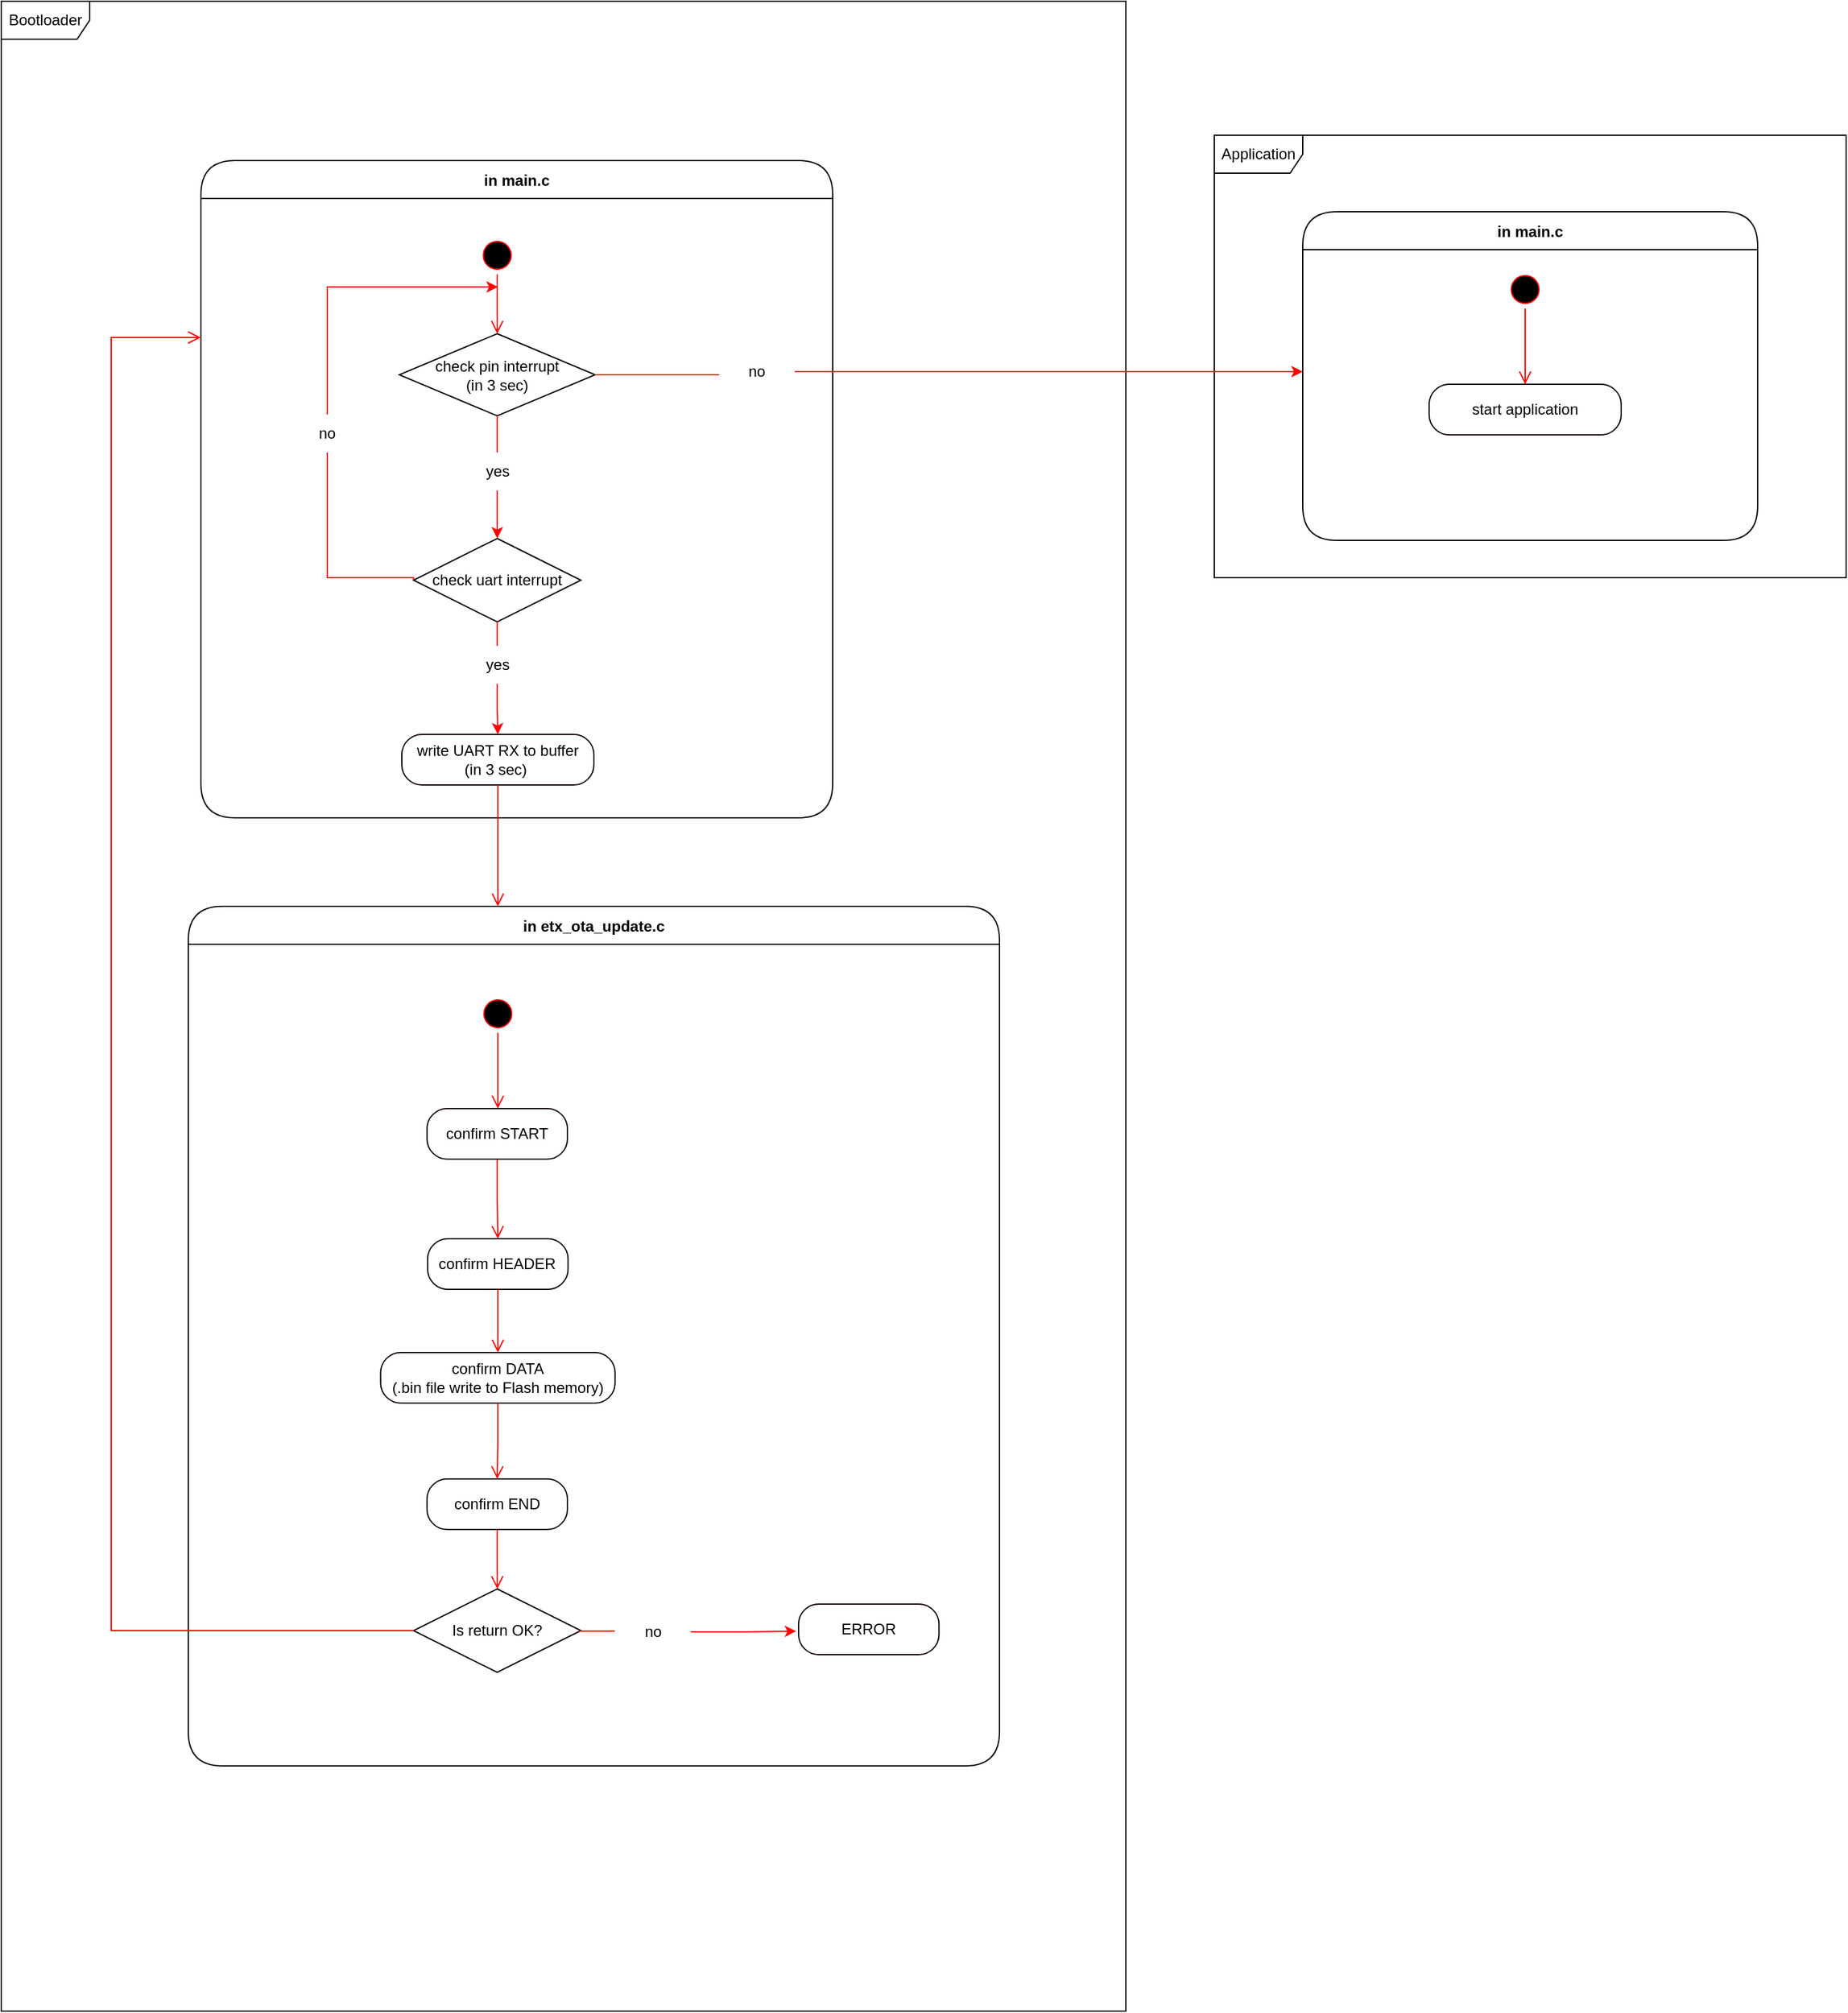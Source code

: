 <mxfile version="20.5.3" type="github">
  <diagram name="Page-1" id="58cdce13-f638-feb5-8d6f-7d28b1aa9fa0">
    <mxGraphModel dx="3460" dy="1930" grid="1" gridSize="10" guides="1" tooltips="1" connect="1" arrows="1" fold="1" page="1" pageScale="1" pageWidth="1100" pageHeight="850" background="none" math="0" shadow="0">
      <root>
        <mxCell id="0" />
        <mxCell id="1" parent="0" />
        <mxCell id="OMEoa2EQvLNQlHsPpFCV-2" value="Application" style="shape=umlFrame;whiteSpace=wrap;html=1;width=70;height=30;" vertex="1" parent="1">
          <mxGeometry x="1040" y="236" width="500" height="350" as="geometry" />
        </mxCell>
        <mxCell id="OMEoa2EQvLNQlHsPpFCV-1" value="Bootloader" style="shape=umlFrame;whiteSpace=wrap;html=1;width=70;height=30;" vertex="1" parent="1">
          <mxGeometry x="80" y="130" width="890" height="1590" as="geometry" />
        </mxCell>
        <mxCell id="OMEoa2EQvLNQlHsPpFCV-34" value="in main.c" style="swimlane;fontStyle=1;align=center;verticalAlign=middle;childLayout=stackLayout;horizontal=1;startSize=30;horizontalStack=0;resizeParent=0;resizeLast=1;container=0;fontColor=#000000;collapsible=0;rounded=1;arcSize=30;strokeColor=#030000;fillColor=#FFFFFF;swimlaneFillColor=#FFFFFF;dropTarget=0;" vertex="1" parent="1">
          <mxGeometry x="238" y="256" width="500" height="520" as="geometry" />
        </mxCell>
        <mxCell id="OMEoa2EQvLNQlHsPpFCV-3" value="" style="ellipse;html=1;shape=startState;fillColor=#000000;strokeColor=#ff0000;" vertex="1" parent="1">
          <mxGeometry x="457.5" y="316" width="30" height="30" as="geometry" />
        </mxCell>
        <mxCell id="OMEoa2EQvLNQlHsPpFCV-4" value="" style="edgeStyle=orthogonalEdgeStyle;html=1;verticalAlign=bottom;endArrow=open;endSize=8;strokeColor=#FF0000;rounded=0;entryX=0.5;entryY=0;entryDx=0;entryDy=0;" edge="1" source="OMEoa2EQvLNQlHsPpFCV-3" parent="1" target="OMEoa2EQvLNQlHsPpFCV-5">
          <mxGeometry relative="1" as="geometry">
            <mxPoint x="472.5" y="406" as="targetPoint" />
          </mxGeometry>
        </mxCell>
        <mxCell id="OMEoa2EQvLNQlHsPpFCV-11" style="edgeStyle=orthogonalEdgeStyle;rounded=0;orthogonalLoop=1;jettySize=auto;html=1;exitX=0.5;exitY=1;exitDx=0;exitDy=0;entryX=0.5;entryY=0;entryDx=0;entryDy=0;strokeColor=#FF0000;startArrow=none;" edge="1" parent="1" source="OMEoa2EQvLNQlHsPpFCV-14" target="OMEoa2EQvLNQlHsPpFCV-10">
          <mxGeometry relative="1" as="geometry" />
        </mxCell>
        <mxCell id="OMEoa2EQvLNQlHsPpFCV-5" value="check pin interrupt &lt;br&gt;(in 3 sec)" style="rhombus;whiteSpace=wrap;html=1;" vertex="1" parent="1">
          <mxGeometry x="395" y="393" width="155" height="65" as="geometry" />
        </mxCell>
        <mxCell id="OMEoa2EQvLNQlHsPpFCV-10" value="check uart interrupt" style="rhombus;whiteSpace=wrap;html=1;" vertex="1" parent="1">
          <mxGeometry x="406.25" y="555" width="132.5" height="66" as="geometry" />
        </mxCell>
        <mxCell id="OMEoa2EQvLNQlHsPpFCV-14" value="yes" style="text;html=1;strokeColor=none;fillColor=none;align=center;verticalAlign=middle;whiteSpace=wrap;rounded=0;" vertex="1" parent="1">
          <mxGeometry x="442.5" y="487" width="60" height="30" as="geometry" />
        </mxCell>
        <mxCell id="OMEoa2EQvLNQlHsPpFCV-15" value="" style="edgeStyle=orthogonalEdgeStyle;rounded=0;orthogonalLoop=1;jettySize=auto;html=1;exitX=0.5;exitY=1;exitDx=0;exitDy=0;entryX=0.5;entryY=0;entryDx=0;entryDy=0;strokeColor=#FF0000;endArrow=none;" edge="1" parent="1" source="OMEoa2EQvLNQlHsPpFCV-5" target="OMEoa2EQvLNQlHsPpFCV-14">
          <mxGeometry relative="1" as="geometry">
            <mxPoint x="472.5" y="440" as="sourcePoint" />
            <mxPoint x="472.5" y="569" as="targetPoint" />
          </mxGeometry>
        </mxCell>
        <mxCell id="OMEoa2EQvLNQlHsPpFCV-16" value="write UART RX to buffer&lt;br&gt;(in 3 sec)&amp;nbsp;" style="rounded=1;whiteSpace=wrap;html=1;arcSize=40;fontColor=#000000;fillColor=#FFFFFF;strokeColor=#120000;" vertex="1" parent="1">
          <mxGeometry x="397" y="710" width="152" height="40" as="geometry" />
        </mxCell>
        <mxCell id="OMEoa2EQvLNQlHsPpFCV-17" value="" style="edgeStyle=orthogonalEdgeStyle;html=1;verticalAlign=bottom;endArrow=open;endSize=8;strokeColor=#ff0000;rounded=0;" edge="1" source="OMEoa2EQvLNQlHsPpFCV-16" parent="1">
          <mxGeometry relative="1" as="geometry">
            <mxPoint x="473" y="846" as="targetPoint" />
            <Array as="points">
              <mxPoint x="473" y="816" />
              <mxPoint x="473" y="816" />
            </Array>
          </mxGeometry>
        </mxCell>
        <mxCell id="OMEoa2EQvLNQlHsPpFCV-18" style="edgeStyle=orthogonalEdgeStyle;rounded=0;orthogonalLoop=1;jettySize=auto;html=1;exitX=0.5;exitY=1;exitDx=0;exitDy=0;entryX=0.5;entryY=0;entryDx=0;entryDy=0;strokeColor=#FF0000;startArrow=none;" edge="1" parent="1" source="OMEoa2EQvLNQlHsPpFCV-19" target="OMEoa2EQvLNQlHsPpFCV-16">
          <mxGeometry relative="1" as="geometry">
            <mxPoint x="472.5" y="708" as="targetPoint" />
          </mxGeometry>
        </mxCell>
        <mxCell id="OMEoa2EQvLNQlHsPpFCV-19" value="yes" style="text;html=1;strokeColor=none;fillColor=none;align=center;verticalAlign=middle;whiteSpace=wrap;rounded=0;" vertex="1" parent="1">
          <mxGeometry x="442.5" y="640" width="60" height="30" as="geometry" />
        </mxCell>
        <mxCell id="OMEoa2EQvLNQlHsPpFCV-20" value="" style="edgeStyle=orthogonalEdgeStyle;rounded=0;orthogonalLoop=1;jettySize=auto;html=1;exitX=0.5;exitY=1;exitDx=0;exitDy=0;entryX=0.5;entryY=0;entryDx=0;entryDy=0;strokeColor=#FF0000;endArrow=none;" edge="1" parent="1" target="OMEoa2EQvLNQlHsPpFCV-19">
          <mxGeometry relative="1" as="geometry">
            <mxPoint x="472.5" y="621" as="sourcePoint" />
            <mxPoint x="472.5" y="732" as="targetPoint" />
          </mxGeometry>
        </mxCell>
        <mxCell id="OMEoa2EQvLNQlHsPpFCV-25" style="edgeStyle=orthogonalEdgeStyle;rounded=0;orthogonalLoop=1;jettySize=auto;html=1;strokeColor=#FF0000;startArrow=none;" edge="1" parent="1" source="OMEoa2EQvLNQlHsPpFCV-26">
          <mxGeometry relative="1" as="geometry">
            <mxPoint x="532.5" y="585.5" as="sourcePoint" />
            <mxPoint x="473" y="356" as="targetPoint" />
            <Array as="points">
              <mxPoint x="338" y="356" />
            </Array>
          </mxGeometry>
        </mxCell>
        <mxCell id="OMEoa2EQvLNQlHsPpFCV-26" value="no" style="text;html=1;strokeColor=none;fillColor=none;align=center;verticalAlign=middle;whiteSpace=wrap;rounded=0;" vertex="1" parent="1">
          <mxGeometry x="308" y="457" width="60" height="30" as="geometry" />
        </mxCell>
        <mxCell id="OMEoa2EQvLNQlHsPpFCV-29" value="" style="edgeStyle=orthogonalEdgeStyle;rounded=0;orthogonalLoop=1;jettySize=auto;html=1;strokeColor=#FF0000;endArrow=none;entryX=0.5;entryY=1;entryDx=0;entryDy=0;exitX=0;exitY=0.5;exitDx=0;exitDy=0;" edge="1" parent="1" source="OMEoa2EQvLNQlHsPpFCV-10" target="OMEoa2EQvLNQlHsPpFCV-26">
          <mxGeometry relative="1" as="geometry">
            <mxPoint x="534.792" y="586.029" as="sourcePoint" />
            <mxPoint x="473" y="356" as="targetPoint" />
            <Array as="points">
              <mxPoint x="406" y="586" />
              <mxPoint x="338" y="586" />
            </Array>
          </mxGeometry>
        </mxCell>
        <mxCell id="OMEoa2EQvLNQlHsPpFCV-30" style="edgeStyle=orthogonalEdgeStyle;rounded=0;orthogonalLoop=1;jettySize=auto;html=1;strokeColor=#FF0000;startArrow=none;" edge="1" parent="1" source="OMEoa2EQvLNQlHsPpFCV-31">
          <mxGeometry relative="1" as="geometry">
            <mxPoint x="542.5" y="595.5" as="sourcePoint" />
            <mxPoint x="1110" y="423" as="targetPoint" />
            <Array as="points">
              <mxPoint x="1080" y="423" />
              <mxPoint x="1080" y="423" />
            </Array>
          </mxGeometry>
        </mxCell>
        <mxCell id="OMEoa2EQvLNQlHsPpFCV-31" value="no" style="text;html=1;strokeColor=none;fillColor=none;align=center;verticalAlign=middle;whiteSpace=wrap;rounded=0;" vertex="1" parent="1">
          <mxGeometry x="648" y="408" width="60" height="30" as="geometry" />
        </mxCell>
        <mxCell id="OMEoa2EQvLNQlHsPpFCV-32" value="" style="edgeStyle=orthogonalEdgeStyle;rounded=0;orthogonalLoop=1;jettySize=auto;html=1;strokeColor=#FF0000;endArrow=none;exitX=1;exitY=0.5;exitDx=0;exitDy=0;" edge="1" parent="1" target="OMEoa2EQvLNQlHsPpFCV-31" source="OMEoa2EQvLNQlHsPpFCV-5">
          <mxGeometry relative="1" as="geometry">
            <mxPoint x="544.735" y="596.0" as="sourcePoint" />
            <mxPoint x="483" y="366" as="targetPoint" />
            <Array as="points">
              <mxPoint x="618" y="426" />
              <mxPoint x="618" y="426" />
            </Array>
          </mxGeometry>
        </mxCell>
        <mxCell id="OMEoa2EQvLNQlHsPpFCV-37" value="in etx_ota_update.c" style="swimlane;fontStyle=1;align=center;verticalAlign=middle;childLayout=stackLayout;horizontal=1;startSize=30;horizontalStack=0;resizeParent=0;resizeLast=1;container=0;fontColor=#000000;collapsible=0;rounded=1;arcSize=30;strokeColor=#030000;fillColor=#FFFFFF;swimlaneFillColor=#FFFFFF;dropTarget=0;" vertex="1" parent="1">
          <mxGeometry x="228" y="846" width="642" height="680" as="geometry" />
        </mxCell>
        <mxCell id="OMEoa2EQvLNQlHsPpFCV-38" value="" style="ellipse;html=1;shape=startState;fillColor=#000000;strokeColor=#ff0000;" vertex="1" parent="1">
          <mxGeometry x="458" y="916" width="30" height="30" as="geometry" />
        </mxCell>
        <mxCell id="OMEoa2EQvLNQlHsPpFCV-39" value="" style="edgeStyle=orthogonalEdgeStyle;html=1;verticalAlign=bottom;endArrow=open;endSize=8;strokeColor=#ff0000;rounded=0;" edge="1" source="OMEoa2EQvLNQlHsPpFCV-38" parent="1">
          <mxGeometry relative="1" as="geometry">
            <mxPoint x="473" y="1006" as="targetPoint" />
          </mxGeometry>
        </mxCell>
        <mxCell id="OMEoa2EQvLNQlHsPpFCV-40" value="in main.c" style="swimlane;fontStyle=1;align=center;verticalAlign=middle;childLayout=stackLayout;horizontal=1;startSize=30;horizontalStack=0;resizeParent=0;resizeLast=1;container=0;fontColor=#000000;collapsible=0;rounded=1;arcSize=30;strokeColor=#030000;fillColor=#FFFFFF;swimlaneFillColor=#FFFFFF;dropTarget=0;" vertex="1" parent="1">
          <mxGeometry x="1110" y="296.5" width="360" height="260" as="geometry" />
        </mxCell>
        <mxCell id="OMEoa2EQvLNQlHsPpFCV-41" value="" style="ellipse;html=1;shape=startState;fillColor=#000000;strokeColor=#ff0000;" vertex="1" parent="1">
          <mxGeometry x="1271" y="343" width="30" height="30" as="geometry" />
        </mxCell>
        <mxCell id="OMEoa2EQvLNQlHsPpFCV-42" value="" style="edgeStyle=orthogonalEdgeStyle;html=1;verticalAlign=bottom;endArrow=open;endSize=8;strokeColor=#ff0000;rounded=0;" edge="1" source="OMEoa2EQvLNQlHsPpFCV-41" parent="1">
          <mxGeometry relative="1" as="geometry">
            <mxPoint x="1286" y="433" as="targetPoint" />
          </mxGeometry>
        </mxCell>
        <mxCell id="OMEoa2EQvLNQlHsPpFCV-43" value="start application" style="rounded=1;whiteSpace=wrap;html=1;arcSize=40;fontColor=#000000;fillColor=#FFFFFF;strokeColor=#120000;" vertex="1" parent="1">
          <mxGeometry x="1210" y="433" width="152" height="40" as="geometry" />
        </mxCell>
        <mxCell id="OMEoa2EQvLNQlHsPpFCV-44" value="confirm START" style="rounded=1;whiteSpace=wrap;html=1;arcSize=40;fontColor=#000000;fillColor=#FFFFFF;strokeColor=#120000;" vertex="1" parent="1">
          <mxGeometry x="416.94" y="1006" width="111.12" height="40" as="geometry" />
        </mxCell>
        <mxCell id="OMEoa2EQvLNQlHsPpFCV-45" value="confirm HEADER" style="rounded=1;whiteSpace=wrap;html=1;arcSize=40;fontColor=#000000;fillColor=#FFFFFF;strokeColor=#120000;" vertex="1" parent="1">
          <mxGeometry x="417.43" y="1109" width="111.13" height="40" as="geometry" />
        </mxCell>
        <mxCell id="OMEoa2EQvLNQlHsPpFCV-46" value="confirm DATA&lt;br&gt;(.bin file write to Flash memory)" style="rounded=1;whiteSpace=wrap;html=1;arcSize=40;fontColor=#000000;fillColor=#FFFFFF;strokeColor=#120000;" vertex="1" parent="1">
          <mxGeometry x="380.22" y="1199" width="185.56" height="40" as="geometry" />
        </mxCell>
        <mxCell id="OMEoa2EQvLNQlHsPpFCV-47" value="confirm END" style="rounded=1;whiteSpace=wrap;html=1;arcSize=40;fontColor=#000000;fillColor=#FFFFFF;strokeColor=#120000;" vertex="1" parent="1">
          <mxGeometry x="416.93" y="1299" width="111.13" height="40" as="geometry" />
        </mxCell>
        <mxCell id="OMEoa2EQvLNQlHsPpFCV-48" value="" style="edgeStyle=orthogonalEdgeStyle;html=1;verticalAlign=bottom;endArrow=open;endSize=8;strokeColor=#ff0000;rounded=0;exitX=0.5;exitY=1;exitDx=0;exitDy=0;entryX=0.5;entryY=0;entryDx=0;entryDy=0;" edge="1" parent="1" source="OMEoa2EQvLNQlHsPpFCV-44" target="OMEoa2EQvLNQlHsPpFCV-45">
          <mxGeometry relative="1" as="geometry">
            <mxPoint x="483" y="1016" as="targetPoint" />
            <mxPoint x="483" y="956" as="sourcePoint" />
          </mxGeometry>
        </mxCell>
        <mxCell id="OMEoa2EQvLNQlHsPpFCV-49" value="" style="edgeStyle=orthogonalEdgeStyle;html=1;verticalAlign=bottom;endArrow=open;endSize=8;strokeColor=#ff0000;rounded=0;exitX=0.5;exitY=1;exitDx=0;exitDy=0;" edge="1" parent="1" source="OMEoa2EQvLNQlHsPpFCV-45" target="OMEoa2EQvLNQlHsPpFCV-46">
          <mxGeometry relative="1" as="geometry">
            <mxPoint x="482.995" y="1119" as="targetPoint" />
            <mxPoint x="482.5" y="1039" as="sourcePoint" />
          </mxGeometry>
        </mxCell>
        <mxCell id="OMEoa2EQvLNQlHsPpFCV-50" value="" style="edgeStyle=orthogonalEdgeStyle;html=1;verticalAlign=bottom;endArrow=open;endSize=8;strokeColor=#ff0000;rounded=0;exitX=0.5;exitY=1;exitDx=0;exitDy=0;" edge="1" parent="1" source="OMEoa2EQvLNQlHsPpFCV-46" target="OMEoa2EQvLNQlHsPpFCV-47">
          <mxGeometry relative="1" as="geometry">
            <mxPoint x="482.995" y="1209" as="targetPoint" />
            <mxPoint x="482.995" y="1159" as="sourcePoint" />
          </mxGeometry>
        </mxCell>
        <mxCell id="OMEoa2EQvLNQlHsPpFCV-51" value="Is return OK?" style="rhombus;whiteSpace=wrap;html=1;" vertex="1" parent="1">
          <mxGeometry x="406.25" y="1386" width="132.5" height="66" as="geometry" />
        </mxCell>
        <mxCell id="OMEoa2EQvLNQlHsPpFCV-52" value="" style="edgeStyle=orthogonalEdgeStyle;html=1;verticalAlign=bottom;endArrow=open;endSize=8;strokeColor=#ff0000;rounded=0;exitX=0.5;exitY=1;exitDx=0;exitDy=0;" edge="1" parent="1" source="OMEoa2EQvLNQlHsPpFCV-47" target="OMEoa2EQvLNQlHsPpFCV-51">
          <mxGeometry relative="1" as="geometry">
            <mxPoint x="482.417" y="1309" as="targetPoint" />
            <mxPoint x="483" y="1249" as="sourcePoint" />
          </mxGeometry>
        </mxCell>
        <mxCell id="OMEoa2EQvLNQlHsPpFCV-53" style="edgeStyle=orthogonalEdgeStyle;rounded=0;orthogonalLoop=1;jettySize=auto;html=1;strokeColor=#FF0000;startArrow=none;entryX=-0.017;entryY=0.536;entryDx=0;entryDy=0;entryPerimeter=0;" edge="1" parent="1" source="OMEoa2EQvLNQlHsPpFCV-54" target="OMEoa2EQvLNQlHsPpFCV-58">
          <mxGeometry relative="1" as="geometry">
            <mxPoint x="460.06" y="1593.5" as="sourcePoint" />
            <mxPoint x="731.34" y="1419.72" as="targetPoint" />
            <Array as="points" />
          </mxGeometry>
        </mxCell>
        <mxCell id="OMEoa2EQvLNQlHsPpFCV-54" value="no" style="text;html=1;strokeColor=none;fillColor=none;align=center;verticalAlign=middle;whiteSpace=wrap;rounded=0;" vertex="1" parent="1">
          <mxGeometry x="565.56" y="1405" width="60" height="30" as="geometry" />
        </mxCell>
        <mxCell id="OMEoa2EQvLNQlHsPpFCV-55" value="" style="edgeStyle=orthogonalEdgeStyle;rounded=0;orthogonalLoop=1;jettySize=auto;html=1;strokeColor=#FF0000;endArrow=none;exitX=0.989;exitY=0.505;exitDx=0;exitDy=0;exitPerimeter=0;" edge="1" parent="1" target="OMEoa2EQvLNQlHsPpFCV-54" source="OMEoa2EQvLNQlHsPpFCV-51">
          <mxGeometry relative="1" as="geometry">
            <mxPoint x="528.56" y="1423.5" as="sourcePoint" />
            <mxPoint x="461.56" y="1364" as="targetPoint" />
            <Array as="points">
              <mxPoint x="578" y="1420" />
              <mxPoint x="578" y="1420" />
            </Array>
          </mxGeometry>
        </mxCell>
        <mxCell id="OMEoa2EQvLNQlHsPpFCV-58" value="ERROR" style="rounded=1;whiteSpace=wrap;html=1;arcSize=40;fontColor=#000000;fillColor=#FFFFFF;strokeColor=#120000;" vertex="1" parent="1">
          <mxGeometry x="711" y="1398" width="111.13" height="40" as="geometry" />
        </mxCell>
        <mxCell id="OMEoa2EQvLNQlHsPpFCV-59" value="" style="edgeStyle=orthogonalEdgeStyle;html=1;verticalAlign=bottom;endArrow=open;endSize=8;strokeColor=#ff0000;rounded=0;exitX=0;exitY=0.5;exitDx=0;exitDy=0;" edge="1" parent="1" source="OMEoa2EQvLNQlHsPpFCV-51">
          <mxGeometry relative="1" as="geometry">
            <mxPoint x="238" y="396" as="targetPoint" />
            <mxPoint x="328" y="1261" as="sourcePoint" />
            <Array as="points">
              <mxPoint x="167" y="1419" />
              <mxPoint x="167" y="396" />
            </Array>
          </mxGeometry>
        </mxCell>
      </root>
    </mxGraphModel>
  </diagram>
</mxfile>
